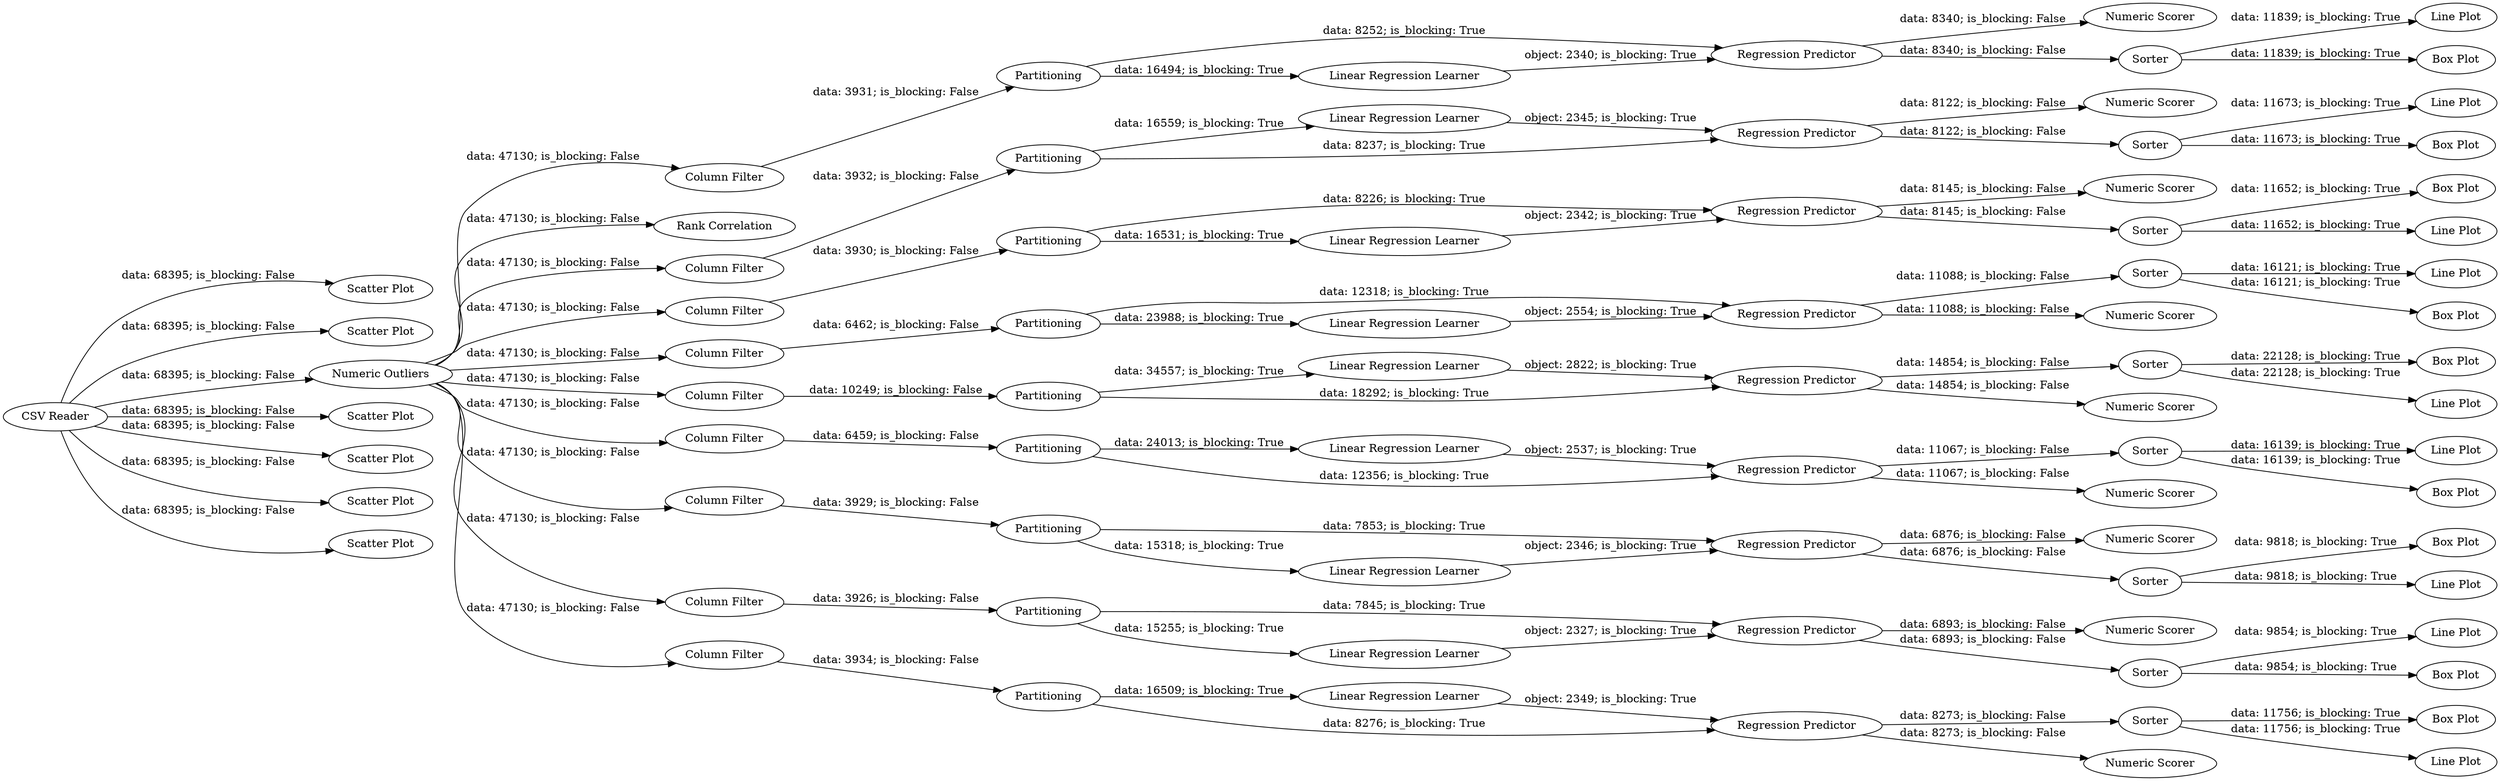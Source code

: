 digraph {
	"226672557198751828_32" [label=Sorter]
	"226672557198751828_15" [label="Column Filter"]
	"226672557198751828_66" [label="Rank Correlation"]
	"226672557198751828_21" [label="Line Plot"]
	"226672557198751828_26" [label="Box Plot"]
	"226672557198751828_55" [label="Box Plot"]
	"226672557198751828_81" [label="Line Plot"]
	"226672557198751828_3" [label="Scatter Plot"]
	"226672557198751828_6" [label="Scatter Plot"]
	"226672557198751828_18" [label="Regression Predictor"]
	"226672557198751828_35" [label="Column Filter"]
	"226672557198751828_69" [label="Linear Regression Learner"]
	"226672557198751828_31" [label="Numeric Scorer"]
	"226672557198751828_8" [label="Numeric Outliers"]
	"226672557198751828_78" [label="Regression Predictor"]
	"226672557198751828_62" [label="Numeric Scorer"]
	"226672557198751828_46" [label="Regression Predictor"]
	"226672557198751828_39" [label="Numeric Scorer"]
	"226672557198751828_19" [label="Numeric Scorer"]
	"226672557198751828_80" [label=Sorter]
	"226672557198751828_51" [label="Regression Predictor"]
	"226672557198751828_20" [label=Sorter]
	"226672557198751828_41" [label="Line Plot"]
	"226672557198751828_9" [label=Partitioning]
	"226672557198751828_10" [label="Linear Regression Learner"]
	"226672557198751828_52" [label="Numeric Scorer"]
	"226672557198751828_17" [label="Linear Regression Learner"]
	"226672557198751828_33" [label="Line Plot"]
	"226672557198751828_37" [label="Linear Regression Learner"]
	"226672557198751828_82" [label="Box Plot"]
	"226672557198751828_44" [label=Partitioning]
	"226672557198751828_61" [label="Regression Predictor"]
	"226672557198751828_77" [label="Linear Regression Learner"]
	"226672557198751828_5" [label="Scatter Plot"]
	"226672557198751828_56" [label="Column Filter"]
	"226672557198751828_54" [label="Line Plot"]
	"226672557198751828_4" [label="Scatter Plot"]
	"226672557198751828_76" [label=Partitioning]
	"226672557198751828_79" [label="Numeric Scorer"]
	"226672557198751828_23" [label="Box Plot"]
	"226672557198751828_2" [label="Scatter Plot"]
	"226672557198751828_49" [label="Line Plot"]
	"226672557198751828_47" [label="Numeric Scorer"]
	"226672557198751828_68" [label=Partitioning]
	"226672557198751828_16" [label=Partitioning]
	"226672557198751828_75" [label="Column Filter"]
	"226672557198751828_42" [label="Box Plot"]
	"226672557198751828_72" [label=Sorter]
	"226672557198751828_34" [label="Box Plot"]
	"226672557198751828_65" [label="Box Plot"]
	"226672557198751828_60" [label="Linear Regression Learner"]
	"226672557198751828_1" [label="CSV Reader"]
	"226672557198751828_25" [label="Column Filter"]
	"226672557198751828_38" [label="Regression Predictor"]
	"226672557198751828_40" [label=Sorter]
	"226672557198751828_22" [label="Box Plot"]
	"226672557198751828_28" [label=Partitioning]
	"226672557198751828_7" [label="Scatter Plot"]
	"226672557198751828_67" [label="Column Filter"]
	"226672557198751828_58" [label="Column Filter"]
	"226672557198751828_13" [label=Sorter]
	"226672557198751828_12" [label="Line Plot"]
	"226672557198751828_36" [label=Partitioning]
	"226672557198751828_45" [label="Linear Regression Learner"]
	"226672557198751828_43" [label="Column Filter"]
	"226672557198751828_63" [label=Sorter]
	"226672557198751828_53" [label=Sorter]
	"226672557198751828_59" [label=Partitioning]
	"226672557198751828_48" [label=Sorter]
	"226672557198751828_29" [label="Linear Regression Learner"]
	"226672557198751828_50" [label="Linear Regression Learner"]
	"226672557198751828_73" [label="Line Plot"]
	"226672557198751828_27" [label="Column Filter"]
	"226672557198751828_74" [label="Box Plot"]
	"226672557198751828_14" [label="Numeric Scorer"]
	"226672557198751828_71" [label="Numeric Scorer"]
	"226672557198751828_64" [label="Line Plot"]
	"226672557198751828_11" [label="Regression Predictor"]
	"226672557198751828_30" [label="Regression Predictor"]
	"226672557198751828_70" [label="Regression Predictor"]
	"226672557198751828_57" [label=Partitioning]
	"226672557198751828_16" -> "226672557198751828_18" [label="data: 8252; is_blocking: True"]
	"226672557198751828_1" -> "226672557198751828_2" [label="data: 68395; is_blocking: False"]
	"226672557198751828_9" -> "226672557198751828_11" [label="data: 18292; is_blocking: True"]
	"226672557198751828_67" -> "226672557198751828_68" [label="data: 6459; is_blocking: False"]
	"226672557198751828_46" -> "226672557198751828_48" [label="data: 6893; is_blocking: False"]
	"226672557198751828_60" -> "226672557198751828_61" [label="object: 2346; is_blocking: True"]
	"226672557198751828_18" -> "226672557198751828_19" [label="data: 8340; is_blocking: False"]
	"226672557198751828_45" -> "226672557198751828_46" [label="object: 2327; is_blocking: True"]
	"226672557198751828_11" -> "226672557198751828_13" [label="data: 14854; is_blocking: False"]
	"226672557198751828_70" -> "226672557198751828_72" [label="data: 11067; is_blocking: False"]
	"226672557198751828_1" -> "226672557198751828_8" [label="data: 68395; is_blocking: False"]
	"226672557198751828_59" -> "226672557198751828_61" [label="data: 7853; is_blocking: True"]
	"226672557198751828_18" -> "226672557198751828_20" [label="data: 8340; is_blocking: False"]
	"226672557198751828_8" -> "226672557198751828_35" [label="data: 47130; is_blocking: False"]
	"226672557198751828_38" -> "226672557198751828_40" [label="data: 8122; is_blocking: False"]
	"226672557198751828_35" -> "226672557198751828_36" [label="data: 3932; is_blocking: False"]
	"226672557198751828_78" -> "226672557198751828_79" [label="data: 11088; is_blocking: False"]
	"226672557198751828_8" -> "226672557198751828_27" [label="data: 47130; is_blocking: False"]
	"226672557198751828_32" -> "226672557198751828_26" [label="data: 11756; is_blocking: True"]
	"226672557198751828_68" -> "226672557198751828_69" [label="data: 24013; is_blocking: True"]
	"226672557198751828_36" -> "226672557198751828_38" [label="data: 8237; is_blocking: True"]
	"226672557198751828_77" -> "226672557198751828_78" [label="object: 2554; is_blocking: True"]
	"226672557198751828_8" -> "226672557198751828_25" [label="data: 47130; is_blocking: False"]
	"226672557198751828_8" -> "226672557198751828_67" [label="data: 47130; is_blocking: False"]
	"226672557198751828_58" -> "226672557198751828_59" [label="data: 3929; is_blocking: False"]
	"226672557198751828_43" -> "226672557198751828_44" [label="data: 3926; is_blocking: False"]
	"226672557198751828_20" -> "226672557198751828_21" [label="data: 11839; is_blocking: True"]
	"226672557198751828_53" -> "226672557198751828_55" [label="data: 11652; is_blocking: True"]
	"226672557198751828_1" -> "226672557198751828_3" [label="data: 68395; is_blocking: False"]
	"226672557198751828_68" -> "226672557198751828_70" [label="data: 12356; is_blocking: True"]
	"226672557198751828_69" -> "226672557198751828_70" [label="object: 2537; is_blocking: True"]
	"226672557198751828_17" -> "226672557198751828_18" [label="object: 2340; is_blocking: True"]
	"226672557198751828_61" -> "226672557198751828_62" [label="data: 6876; is_blocking: False"]
	"226672557198751828_8" -> "226672557198751828_43" [label="data: 47130; is_blocking: False"]
	"226672557198751828_8" -> "226672557198751828_66" [label="data: 47130; is_blocking: False"]
	"226672557198751828_1" -> "226672557198751828_5" [label="data: 68395; is_blocking: False"]
	"226672557198751828_36" -> "226672557198751828_37" [label="data: 16559; is_blocking: True"]
	"226672557198751828_72" -> "226672557198751828_73" [label="data: 16139; is_blocking: True"]
	"226672557198751828_51" -> "226672557198751828_52" [label="data: 8145; is_blocking: False"]
	"226672557198751828_40" -> "226672557198751828_41" [label="data: 11673; is_blocking: True"]
	"226672557198751828_59" -> "226672557198751828_60" [label="data: 15318; is_blocking: True"]
	"226672557198751828_76" -> "226672557198751828_77" [label="data: 23988; is_blocking: True"]
	"226672557198751828_1" -> "226672557198751828_4" [label="data: 68395; is_blocking: False"]
	"226672557198751828_1" -> "226672557198751828_7" [label="data: 68395; is_blocking: False"]
	"226672557198751828_29" -> "226672557198751828_30" [label="object: 2349; is_blocking: True"]
	"226672557198751828_32" -> "226672557198751828_33" [label="data: 11756; is_blocking: True"]
	"226672557198751828_61" -> "226672557198751828_63" [label="data: 6876; is_blocking: False"]
	"226672557198751828_70" -> "226672557198751828_71" [label="data: 11067; is_blocking: False"]
	"226672557198751828_8" -> "226672557198751828_15" [label="data: 47130; is_blocking: False"]
	"226672557198751828_13" -> "226672557198751828_12" [label="data: 22128; is_blocking: True"]
	"226672557198751828_11" -> "226672557198751828_14" [label="data: 14854; is_blocking: False"]
	"226672557198751828_48" -> "226672557198751828_49" [label="data: 9854; is_blocking: True"]
	"226672557198751828_28" -> "226672557198751828_30" [label="data: 8276; is_blocking: True"]
	"226672557198751828_72" -> "226672557198751828_74" [label="data: 16139; is_blocking: True"]
	"226672557198751828_38" -> "226672557198751828_39" [label="data: 8122; is_blocking: False"]
	"226672557198751828_53" -> "226672557198751828_54" [label="data: 11652; is_blocking: True"]
	"226672557198751828_57" -> "226672557198751828_50" [label="data: 16531; is_blocking: True"]
	"226672557198751828_44" -> "226672557198751828_46" [label="data: 7845; is_blocking: True"]
	"226672557198751828_30" -> "226672557198751828_32" [label="data: 8273; is_blocking: False"]
	"226672557198751828_40" -> "226672557198751828_34" [label="data: 11673; is_blocking: True"]
	"226672557198751828_63" -> "226672557198751828_64" [label="data: 9818; is_blocking: True"]
	"226672557198751828_8" -> "226672557198751828_58" [label="data: 47130; is_blocking: False"]
	"226672557198751828_50" -> "226672557198751828_51" [label="object: 2342; is_blocking: True"]
	"226672557198751828_56" -> "226672557198751828_57" [label="data: 3930; is_blocking: False"]
	"226672557198751828_48" -> "226672557198751828_42" [label="data: 9854; is_blocking: True"]
	"226672557198751828_57" -> "226672557198751828_51" [label="data: 8226; is_blocking: True"]
	"226672557198751828_9" -> "226672557198751828_10" [label="data: 34557; is_blocking: True"]
	"226672557198751828_75" -> "226672557198751828_76" [label="data: 6462; is_blocking: False"]
	"226672557198751828_76" -> "226672557198751828_78" [label="data: 12318; is_blocking: True"]
	"226672557198751828_51" -> "226672557198751828_53" [label="data: 8145; is_blocking: False"]
	"226672557198751828_78" -> "226672557198751828_80" [label="data: 11088; is_blocking: False"]
	"226672557198751828_46" -> "226672557198751828_47" [label="data: 6893; is_blocking: False"]
	"226672557198751828_16" -> "226672557198751828_17" [label="data: 16494; is_blocking: True"]
	"226672557198751828_27" -> "226672557198751828_28" [label="data: 3934; is_blocking: False"]
	"226672557198751828_44" -> "226672557198751828_45" [label="data: 15255; is_blocking: True"]
	"226672557198751828_28" -> "226672557198751828_29" [label="data: 16509; is_blocking: True"]
	"226672557198751828_8" -> "226672557198751828_56" [label="data: 47130; is_blocking: False"]
	"226672557198751828_37" -> "226672557198751828_38" [label="object: 2345; is_blocking: True"]
	"226672557198751828_15" -> "226672557198751828_16" [label="data: 3931; is_blocking: False"]
	"226672557198751828_63" -> "226672557198751828_65" [label="data: 9818; is_blocking: True"]
	"226672557198751828_8" -> "226672557198751828_75" [label="data: 47130; is_blocking: False"]
	"226672557198751828_30" -> "226672557198751828_31" [label="data: 8273; is_blocking: False"]
	"226672557198751828_80" -> "226672557198751828_82" [label="data: 16121; is_blocking: True"]
	"226672557198751828_20" -> "226672557198751828_23" [label="data: 11839; is_blocking: True"]
	"226672557198751828_10" -> "226672557198751828_11" [label="object: 2822; is_blocking: True"]
	"226672557198751828_80" -> "226672557198751828_81" [label="data: 16121; is_blocking: True"]
	"226672557198751828_1" -> "226672557198751828_6" [label="data: 68395; is_blocking: False"]
	"226672557198751828_25" -> "226672557198751828_9" [label="data: 10249; is_blocking: False"]
	"226672557198751828_13" -> "226672557198751828_22" [label="data: 22128; is_blocking: True"]
	rankdir=LR
}

